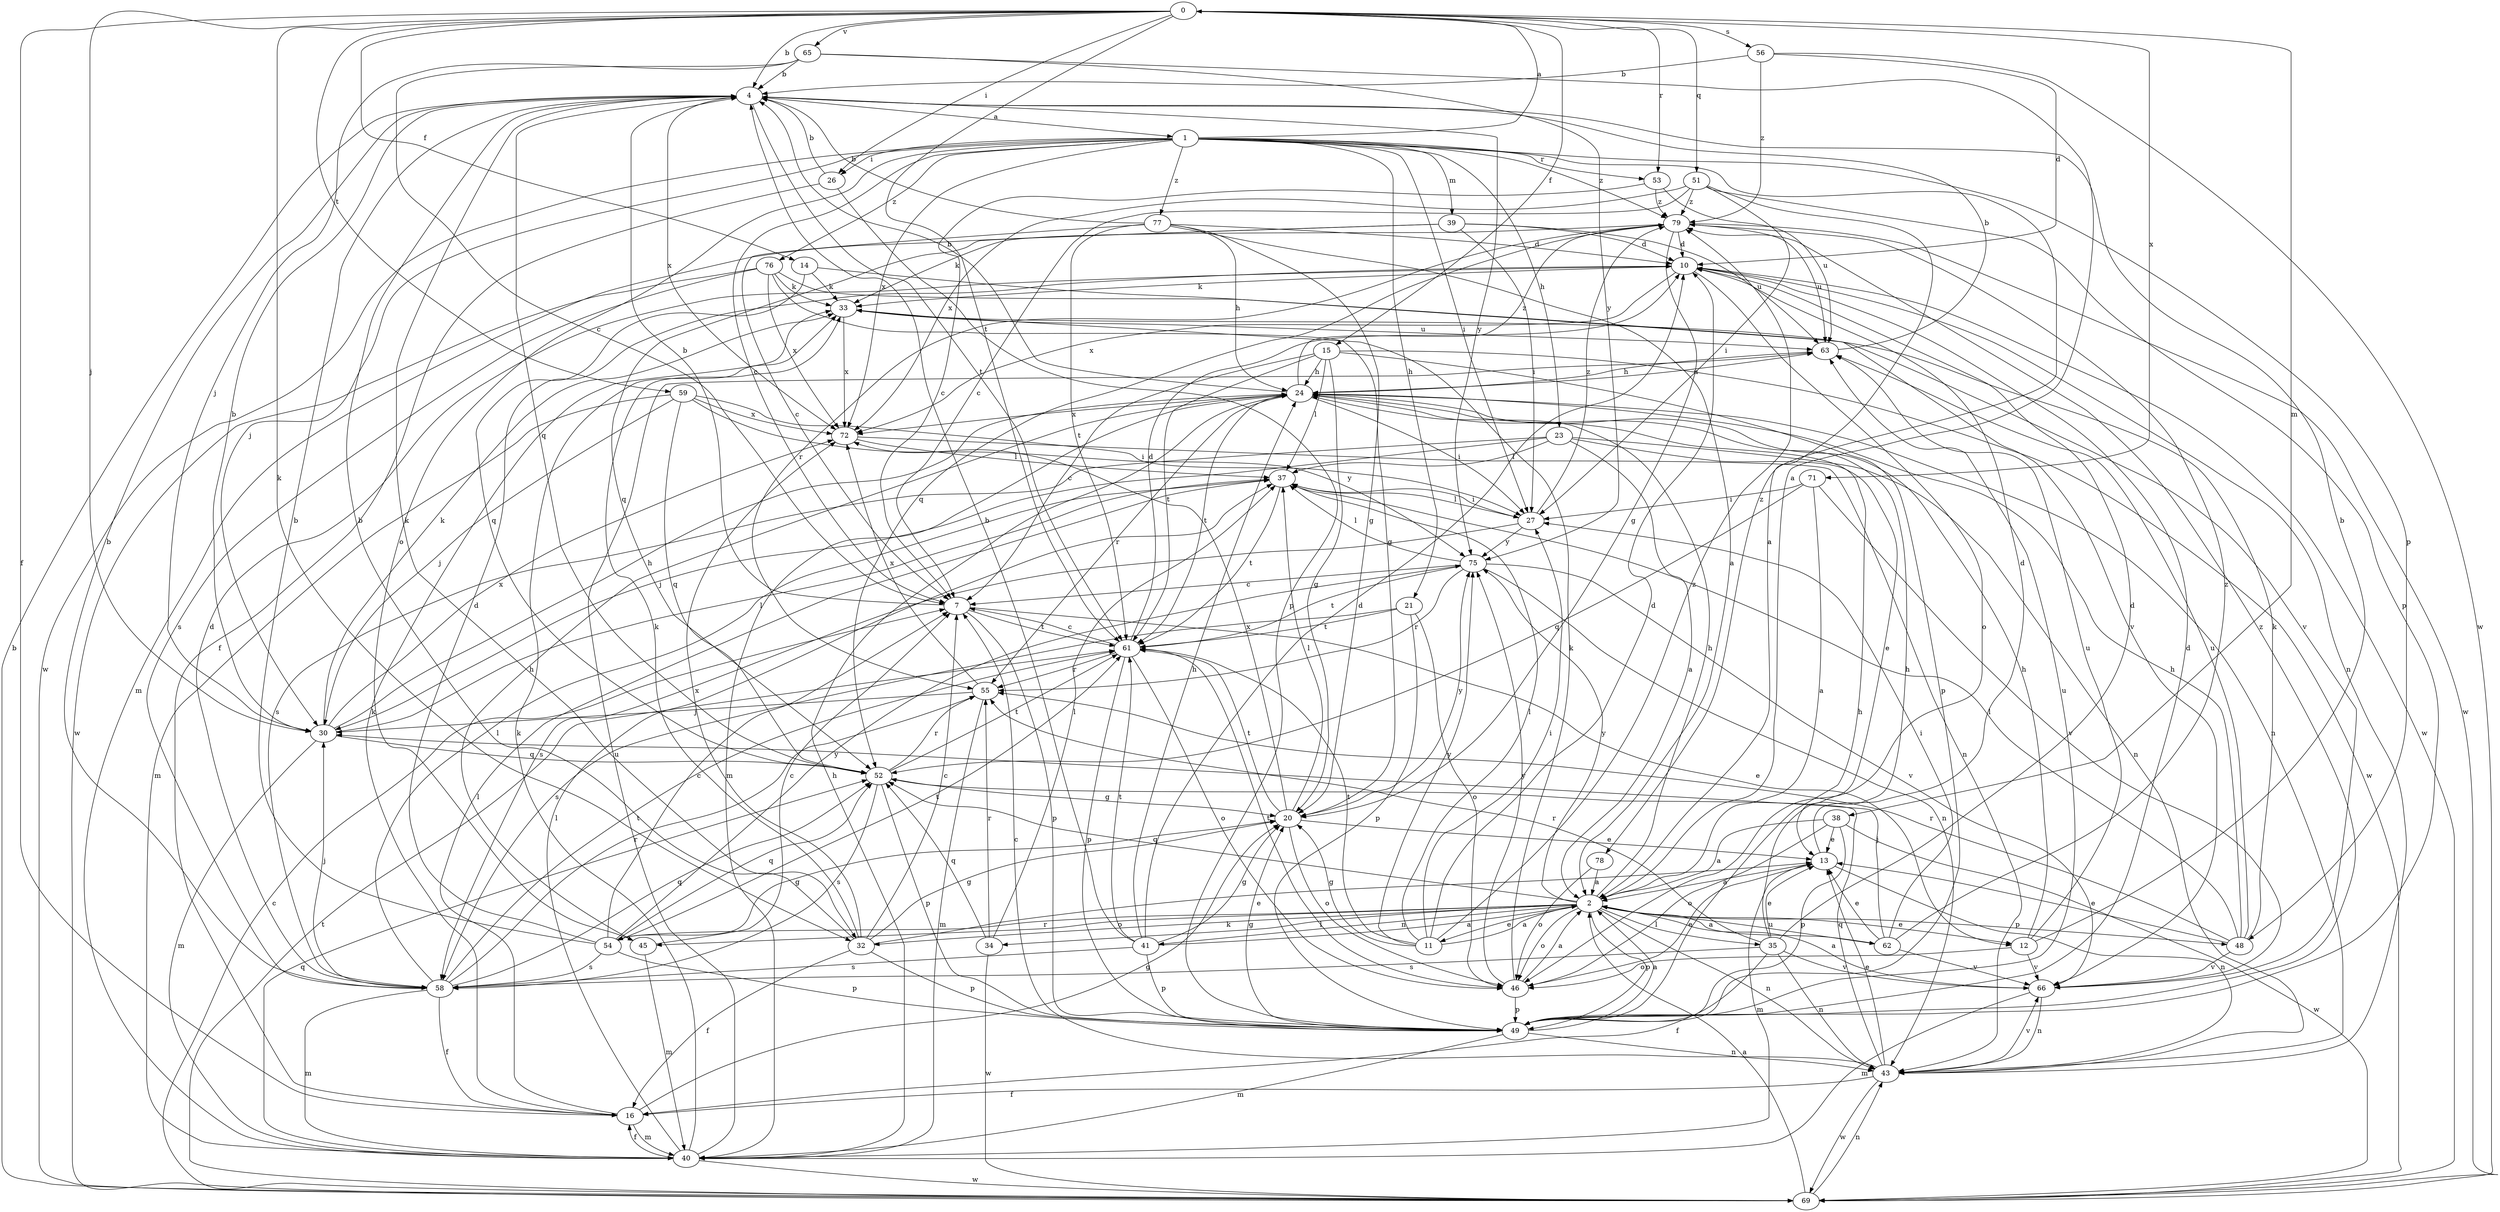 strict digraph  {
0;
1;
2;
4;
7;
10;
11;
12;
13;
14;
15;
16;
20;
21;
23;
24;
26;
27;
30;
32;
33;
34;
35;
37;
38;
39;
40;
41;
43;
45;
46;
48;
49;
51;
52;
53;
54;
55;
56;
58;
59;
61;
62;
63;
65;
66;
69;
71;
72;
75;
76;
77;
78;
79;
0 -> 4  [label=b];
0 -> 14  [label=f];
0 -> 15  [label=f];
0 -> 16  [label=f];
0 -> 26  [label=i];
0 -> 30  [label=j];
0 -> 32  [label=k];
0 -> 38  [label=m];
0 -> 51  [label=q];
0 -> 53  [label=r];
0 -> 56  [label=s];
0 -> 59  [label=t];
0 -> 61  [label=t];
0 -> 65  [label=v];
0 -> 71  [label=x];
1 -> 0  [label=a];
1 -> 7  [label=c];
1 -> 21  [label=h];
1 -> 23  [label=h];
1 -> 26  [label=i];
1 -> 27  [label=i];
1 -> 30  [label=j];
1 -> 39  [label=m];
1 -> 45  [label=o];
1 -> 48  [label=p];
1 -> 53  [label=r];
1 -> 69  [label=w];
1 -> 72  [label=x];
1 -> 76  [label=z];
1 -> 77  [label=z];
1 -> 78  [label=z];
1 -> 79  [label=z];
2 -> 11  [label=e];
2 -> 12  [label=e];
2 -> 24  [label=h];
2 -> 32  [label=k];
2 -> 34  [label=l];
2 -> 35  [label=l];
2 -> 41  [label=n];
2 -> 43  [label=n];
2 -> 45  [label=o];
2 -> 46  [label=o];
2 -> 48  [label=p];
2 -> 49  [label=p];
2 -> 52  [label=q];
2 -> 54  [label=r];
2 -> 62  [label=u];
2 -> 75  [label=y];
4 -> 1  [label=a];
4 -> 32  [label=k];
4 -> 52  [label=q];
4 -> 61  [label=t];
4 -> 72  [label=x];
4 -> 75  [label=y];
7 -> 4  [label=b];
7 -> 12  [label=e];
7 -> 49  [label=p];
7 -> 61  [label=t];
10 -> 33  [label=k];
10 -> 43  [label=n];
10 -> 46  [label=o];
10 -> 69  [label=w];
10 -> 72  [label=x];
11 -> 2  [label=a];
11 -> 10  [label=d];
11 -> 20  [label=g];
11 -> 27  [label=i];
11 -> 37  [label=l];
11 -> 61  [label=t];
11 -> 75  [label=y];
11 -> 79  [label=z];
12 -> 4  [label=b];
12 -> 24  [label=h];
12 -> 46  [label=o];
12 -> 63  [label=u];
12 -> 66  [label=v];
13 -> 2  [label=a];
13 -> 10  [label=d];
13 -> 40  [label=m];
13 -> 43  [label=n];
14 -> 33  [label=k];
14 -> 52  [label=q];
14 -> 66  [label=v];
15 -> 7  [label=c];
15 -> 20  [label=g];
15 -> 24  [label=h];
15 -> 37  [label=l];
15 -> 49  [label=p];
15 -> 61  [label=t];
15 -> 69  [label=w];
16 -> 20  [label=g];
16 -> 33  [label=k];
16 -> 37  [label=l];
16 -> 40  [label=m];
20 -> 13  [label=e];
20 -> 37  [label=l];
20 -> 46  [label=o];
20 -> 61  [label=t];
20 -> 72  [label=x];
20 -> 75  [label=y];
21 -> 46  [label=o];
21 -> 49  [label=p];
21 -> 58  [label=s];
21 -> 61  [label=t];
23 -> 2  [label=a];
23 -> 13  [label=e];
23 -> 30  [label=j];
23 -> 37  [label=l];
23 -> 43  [label=n];
23 -> 58  [label=s];
24 -> 4  [label=b];
24 -> 27  [label=i];
24 -> 40  [label=m];
24 -> 43  [label=n];
24 -> 55  [label=r];
24 -> 61  [label=t];
24 -> 63  [label=u];
24 -> 72  [label=x];
24 -> 79  [label=z];
26 -> 4  [label=b];
26 -> 16  [label=f];
26 -> 49  [label=p];
27 -> 37  [label=l];
27 -> 58  [label=s];
27 -> 75  [label=y];
27 -> 79  [label=z];
30 -> 4  [label=b];
30 -> 24  [label=h];
30 -> 33  [label=k];
30 -> 37  [label=l];
30 -> 40  [label=m];
30 -> 52  [label=q];
30 -> 72  [label=x];
32 -> 4  [label=b];
32 -> 7  [label=c];
32 -> 13  [label=e];
32 -> 16  [label=f];
32 -> 20  [label=g];
32 -> 33  [label=k];
32 -> 49  [label=p];
32 -> 72  [label=x];
33 -> 63  [label=u];
33 -> 72  [label=x];
34 -> 37  [label=l];
34 -> 52  [label=q];
34 -> 55  [label=r];
34 -> 69  [label=w];
35 -> 10  [label=d];
35 -> 13  [label=e];
35 -> 16  [label=f];
35 -> 24  [label=h];
35 -> 43  [label=n];
35 -> 55  [label=r];
35 -> 58  [label=s];
35 -> 66  [label=v];
37 -> 27  [label=i];
37 -> 61  [label=t];
38 -> 2  [label=a];
38 -> 13  [label=e];
38 -> 46  [label=o];
38 -> 49  [label=p];
38 -> 69  [label=w];
39 -> 10  [label=d];
39 -> 27  [label=i];
39 -> 40  [label=m];
39 -> 52  [label=q];
39 -> 63  [label=u];
40 -> 16  [label=f];
40 -> 24  [label=h];
40 -> 33  [label=k];
40 -> 37  [label=l];
40 -> 52  [label=q];
40 -> 63  [label=u];
40 -> 69  [label=w];
41 -> 2  [label=a];
41 -> 4  [label=b];
41 -> 10  [label=d];
41 -> 20  [label=g];
41 -> 24  [label=h];
41 -> 49  [label=p];
41 -> 58  [label=s];
41 -> 61  [label=t];
43 -> 7  [label=c];
43 -> 13  [label=e];
43 -> 16  [label=f];
43 -> 52  [label=q];
43 -> 66  [label=v];
43 -> 69  [label=w];
45 -> 7  [label=c];
45 -> 24  [label=h];
45 -> 40  [label=m];
46 -> 2  [label=a];
46 -> 13  [label=e];
46 -> 33  [label=k];
46 -> 49  [label=p];
46 -> 61  [label=t];
46 -> 75  [label=y];
48 -> 13  [label=e];
48 -> 24  [label=h];
48 -> 33  [label=k];
48 -> 37  [label=l];
48 -> 55  [label=r];
48 -> 63  [label=u];
48 -> 66  [label=v];
49 -> 2  [label=a];
49 -> 10  [label=d];
49 -> 20  [label=g];
49 -> 24  [label=h];
49 -> 40  [label=m];
49 -> 43  [label=n];
49 -> 63  [label=u];
49 -> 79  [label=z];
51 -> 2  [label=a];
51 -> 7  [label=c];
51 -> 27  [label=i];
51 -> 49  [label=p];
51 -> 72  [label=x];
51 -> 79  [label=z];
52 -> 20  [label=g];
52 -> 49  [label=p];
52 -> 55  [label=r];
52 -> 58  [label=s];
52 -> 61  [label=t];
53 -> 7  [label=c];
53 -> 63  [label=u];
53 -> 79  [label=z];
54 -> 4  [label=b];
54 -> 7  [label=c];
54 -> 10  [label=d];
54 -> 20  [label=g];
54 -> 49  [label=p];
54 -> 52  [label=q];
54 -> 58  [label=s];
54 -> 61  [label=t];
54 -> 75  [label=y];
55 -> 30  [label=j];
55 -> 40  [label=m];
55 -> 72  [label=x];
56 -> 4  [label=b];
56 -> 10  [label=d];
56 -> 69  [label=w];
56 -> 79  [label=z];
58 -> 4  [label=b];
58 -> 10  [label=d];
58 -> 16  [label=f];
58 -> 30  [label=j];
58 -> 37  [label=l];
58 -> 40  [label=m];
58 -> 52  [label=q];
58 -> 55  [label=r];
58 -> 61  [label=t];
59 -> 27  [label=i];
59 -> 30  [label=j];
59 -> 40  [label=m];
59 -> 52  [label=q];
59 -> 72  [label=x];
59 -> 75  [label=y];
61 -> 7  [label=c];
61 -> 10  [label=d];
61 -> 46  [label=o];
61 -> 49  [label=p];
61 -> 55  [label=r];
62 -> 2  [label=a];
62 -> 13  [label=e];
62 -> 27  [label=i];
62 -> 30  [label=j];
62 -> 66  [label=v];
62 -> 79  [label=z];
63 -> 4  [label=b];
63 -> 24  [label=h];
65 -> 2  [label=a];
65 -> 4  [label=b];
65 -> 7  [label=c];
65 -> 30  [label=j];
65 -> 75  [label=y];
66 -> 2  [label=a];
66 -> 40  [label=m];
66 -> 43  [label=n];
69 -> 2  [label=a];
69 -> 4  [label=b];
69 -> 7  [label=c];
69 -> 43  [label=n];
69 -> 61  [label=t];
71 -> 2  [label=a];
71 -> 27  [label=i];
71 -> 52  [label=q];
71 -> 66  [label=v];
72 -> 37  [label=l];
72 -> 43  [label=n];
75 -> 7  [label=c];
75 -> 37  [label=l];
75 -> 43  [label=n];
75 -> 55  [label=r];
75 -> 61  [label=t];
75 -> 66  [label=v];
76 -> 20  [label=g];
76 -> 33  [label=k];
76 -> 58  [label=s];
76 -> 66  [label=v];
76 -> 69  [label=w];
76 -> 72  [label=x];
77 -> 2  [label=a];
77 -> 4  [label=b];
77 -> 7  [label=c];
77 -> 10  [label=d];
77 -> 20  [label=g];
77 -> 24  [label=h];
77 -> 61  [label=t];
78 -> 2  [label=a];
78 -> 46  [label=o];
79 -> 10  [label=d];
79 -> 20  [label=g];
79 -> 33  [label=k];
79 -> 52  [label=q];
79 -> 55  [label=r];
79 -> 63  [label=u];
79 -> 69  [label=w];
}
